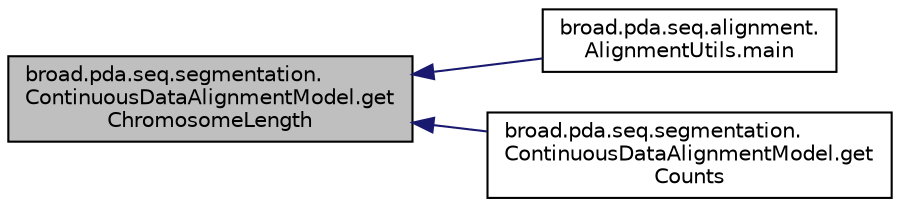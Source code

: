 digraph "broad.pda.seq.segmentation.ContinuousDataAlignmentModel.getChromosomeLength"
{
  edge [fontname="Helvetica",fontsize="10",labelfontname="Helvetica",labelfontsize="10"];
  node [fontname="Helvetica",fontsize="10",shape=record];
  rankdir="LR";
  Node1 [label="broad.pda.seq.segmentation.\lContinuousDataAlignmentModel.get\lChromosomeLength",height=0.2,width=0.4,color="black", fillcolor="grey75", style="filled" fontcolor="black"];
  Node1 -> Node2 [dir="back",color="midnightblue",fontsize="10",style="solid",fontname="Helvetica"];
  Node2 [label="broad.pda.seq.alignment.\lAlignmentUtils.main",height=0.2,width=0.4,color="black", fillcolor="white", style="filled",URL="$classbroad_1_1pda_1_1seq_1_1alignment_1_1_alignment_utils.html#a50fe3d7fac421c85d50a737755922da6"];
  Node1 -> Node3 [dir="back",color="midnightblue",fontsize="10",style="solid",fontname="Helvetica"];
  Node3 [label="broad.pda.seq.segmentation.\lContinuousDataAlignmentModel.get\lCounts",height=0.2,width=0.4,color="black", fillcolor="white", style="filled",URL="$classbroad_1_1pda_1_1seq_1_1segmentation_1_1_continuous_data_alignment_model.html#a24fc6c0cea13276596ad51dbab778d38"];
}
